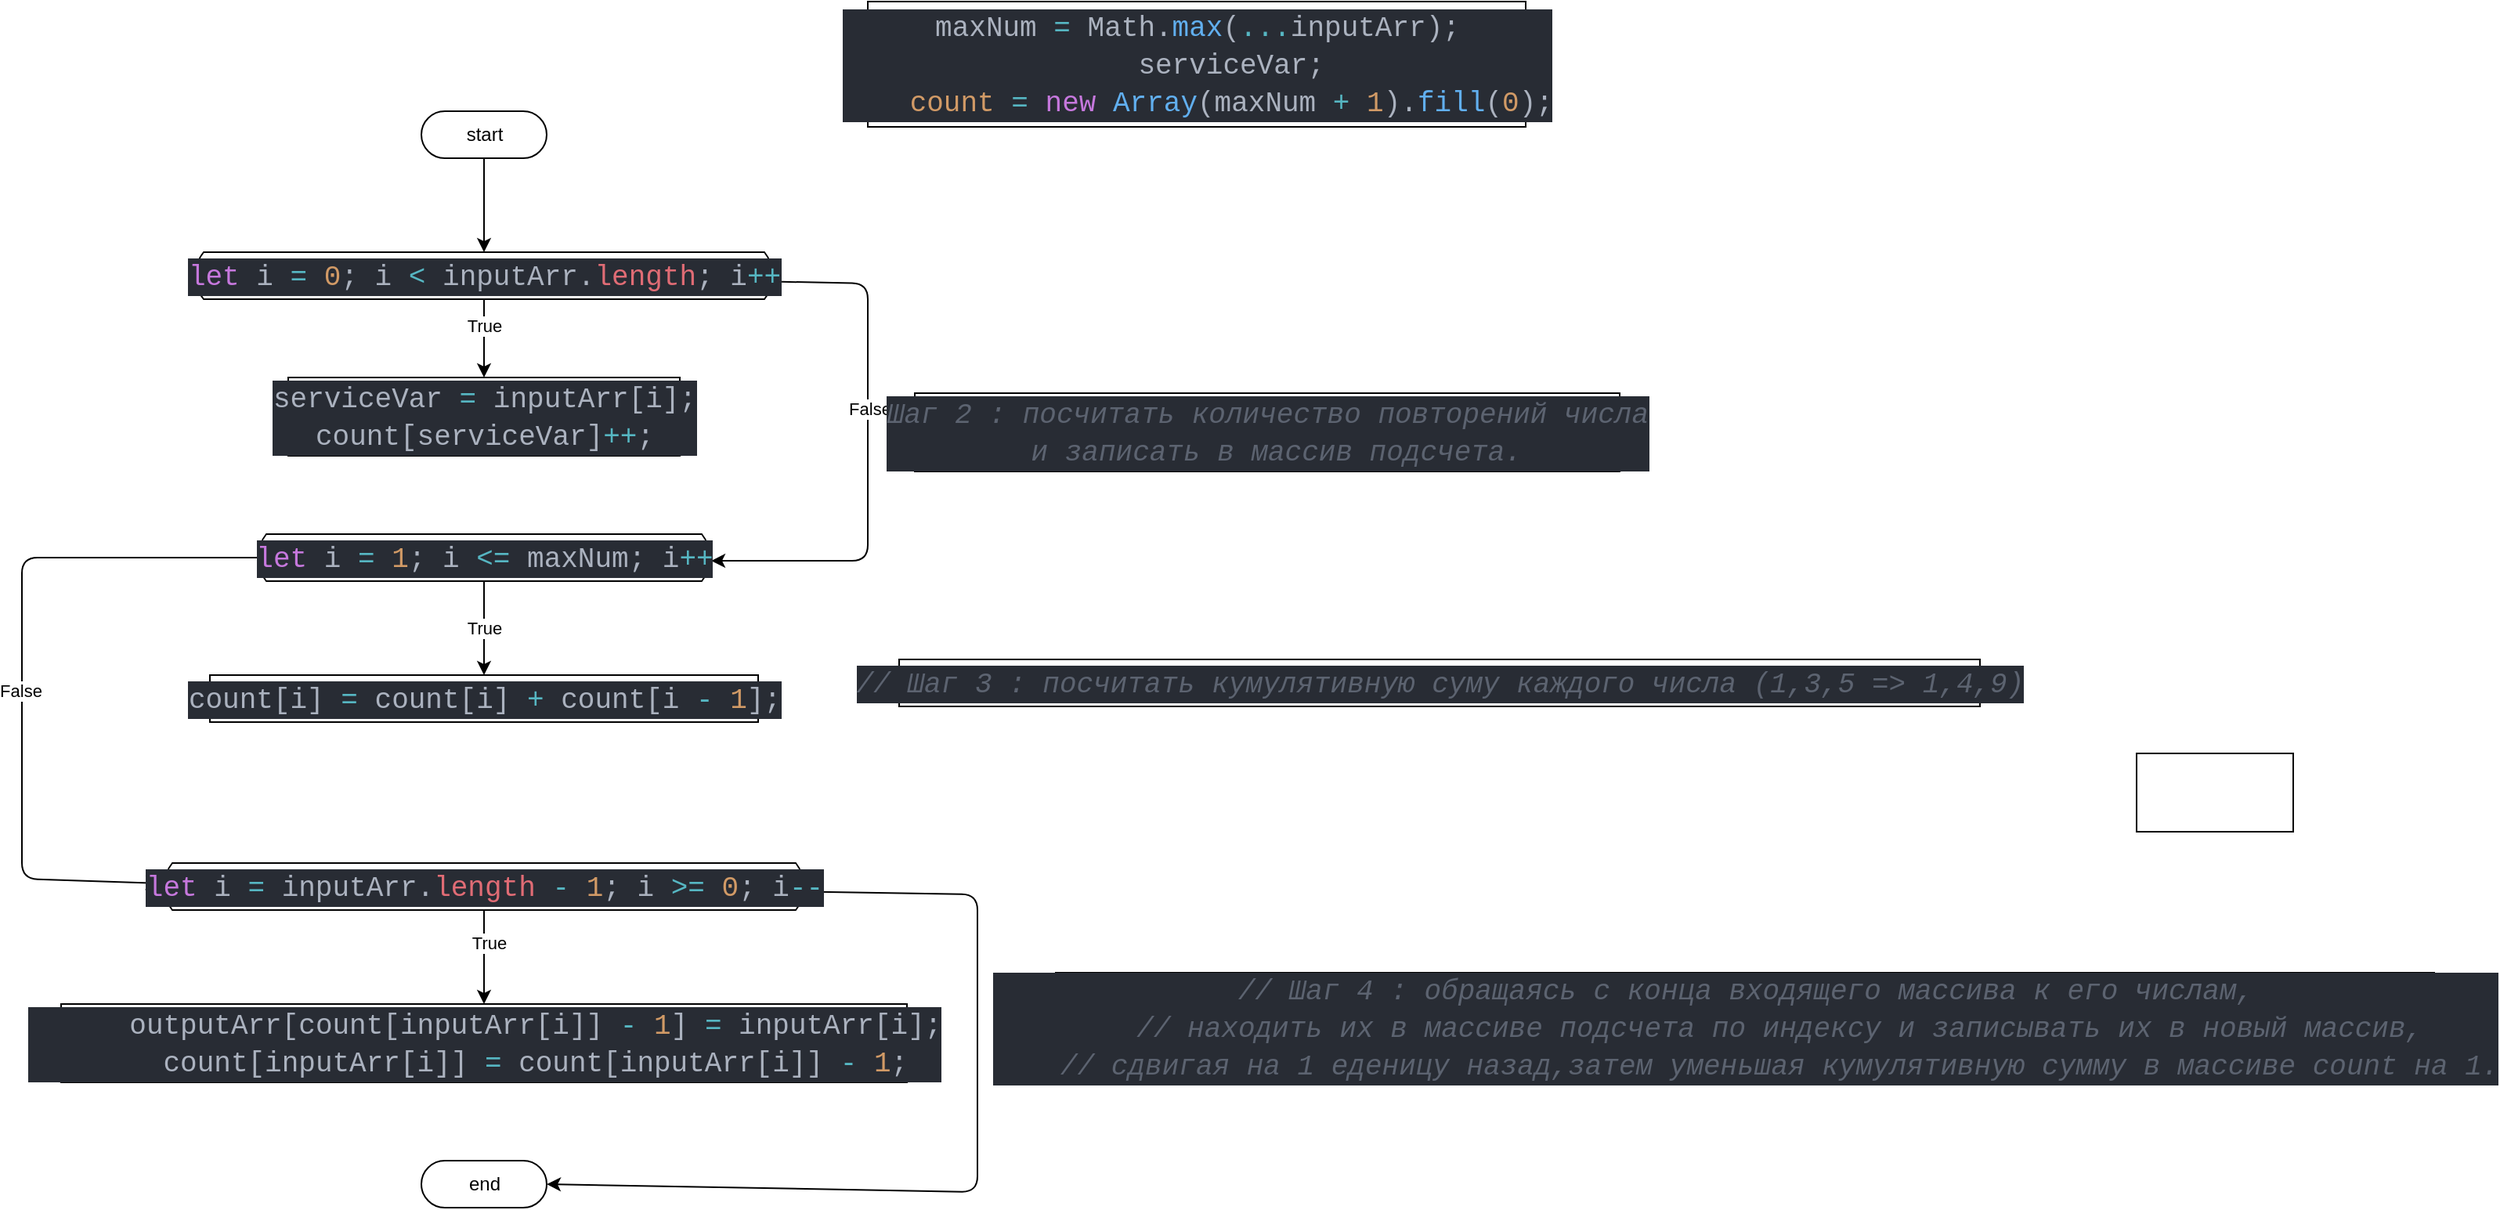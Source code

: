 <mxfile>
    <diagram id="y7dqcl6TtZw70LCDeQZ-" name="Page-1">
        <mxGraphModel dx="1325" dy="1699" grid="1" gridSize="10" guides="1" tooltips="1" connect="1" arrows="1" fold="1" page="1" pageScale="1" pageWidth="850" pageHeight="1100" math="0" shadow="0">
            <root>
                <mxCell id="0"/>
                <mxCell id="1" parent="0"/>
                <mxCell id="10" style="edgeStyle=none;html=1;entryX=0.5;entryY=0;entryDx=0;entryDy=0;entryPerimeter=0;" edge="1" parent="1" source="2" target="7">
                    <mxGeometry relative="1" as="geometry"/>
                </mxCell>
                <mxCell id="2" value="start" style="html=1;dashed=0;whitespace=wrap;shape=mxgraph.dfd.start" vertex="1" parent="1">
                    <mxGeometry x="335" y="50" width="80" height="30" as="geometry"/>
                </mxCell>
                <mxCell id="3" value="end" style="html=1;dashed=0;whitespace=wrap;shape=mxgraph.dfd.start" vertex="1" parent="1">
                    <mxGeometry x="335" y="720" width="80" height="30" as="geometry"/>
                </mxCell>
                <mxCell id="4" value="&lt;div style=&quot;color: rgb(171, 178, 191); background-color: rgb(40, 44, 52); font-family: MontserratAlternates-Regular, Consolas, &amp;quot;Courier New&amp;quot;, monospace; font-size: 18px; line-height: 24px;&quot;&gt;&lt;div&gt;maxNum &lt;span style=&quot;color: #56b6c2;&quot;&gt;=&lt;/span&gt; Math.&lt;span style=&quot;color: #61afef;&quot;&gt;max&lt;/span&gt;(&lt;span style=&quot;color: #56b6c2;&quot;&gt;...&lt;/span&gt;inputArr);&lt;/div&gt;&lt;div&gt;&amp;nbsp; &amp;nbsp; serviceVar;&lt;/div&gt;&lt;div&gt;&amp;nbsp; &amp;nbsp; &lt;span style=&quot;color: #d19a66;&quot;&gt;count&lt;/span&gt; &lt;span style=&quot;color: #56b6c2;&quot;&gt;=&lt;/span&gt; &lt;span style=&quot;color: #c678dd;&quot;&gt;new&lt;/span&gt; &lt;span style=&quot;color: #61afef;&quot;&gt;Array&lt;/span&gt;(maxNum &lt;span style=&quot;color: #56b6c2;&quot;&gt;+&lt;/span&gt; &lt;span style=&quot;color: #d19a66;&quot;&gt;1&lt;/span&gt;).&lt;span style=&quot;color: #61afef;&quot;&gt;fill&lt;/span&gt;(&lt;span style=&quot;color: #d19a66;&quot;&gt;0&lt;/span&gt;);&lt;/div&gt;&lt;/div&gt;" style="html=1;dashed=0;whitespace=wrap;" vertex="1" parent="1">
                    <mxGeometry x="620" y="-20" width="420" height="80" as="geometry"/>
                </mxCell>
                <mxCell id="5" value="&lt;div style=&quot;color: rgb(171, 178, 191); background-color: rgb(40, 44, 52); font-family: MontserratAlternates-Regular, Consolas, &amp;quot;Courier New&amp;quot;, monospace; font-size: 18px; line-height: 24px;&quot;&gt;&lt;span style=&quot;color: #5c6370;font-style: italic;&quot;&gt;// Шаг 3 : посчитать кумулятивную суму каждого числа (1,3,5 =&amp;gt; 1,4,9)&lt;/span&gt;&lt;/div&gt;" style="html=1;dashed=0;whitespace=wrap;" vertex="1" parent="1">
                    <mxGeometry x="640" y="400" width="690" height="30" as="geometry"/>
                </mxCell>
                <mxCell id="6" value="&lt;div style=&quot;color: rgb(171, 178, 191); background-color: rgb(40, 44, 52); font-family: MontserratAlternates-Regular, Consolas, &amp;quot;Courier New&amp;quot;, monospace; font-size: 18px; line-height: 24px;&quot;&gt;&lt;div&gt;serviceVar &lt;span style=&quot;color: #56b6c2;&quot;&gt;=&lt;/span&gt; inputArr[i];&lt;/div&gt;&lt;div&gt;count[serviceVar]&lt;span style=&quot;color: rgb(86, 182, 194);&quot;&gt;++&lt;/span&gt;;&lt;/div&gt;&lt;/div&gt;" style="html=1;dashed=0;whitespace=wrap;" vertex="1" parent="1">
                    <mxGeometry x="250" y="220" width="250" height="50" as="geometry"/>
                </mxCell>
                <mxCell id="14" style="edgeStyle=none;html=1;entryX=0.5;entryY=0;entryDx=0;entryDy=0;" edge="1" parent="1" source="7" target="6">
                    <mxGeometry relative="1" as="geometry"/>
                </mxCell>
                <mxCell id="15" value="True" style="edgeLabel;html=1;align=center;verticalAlign=middle;resizable=0;points=[];" vertex="1" connectable="0" parent="14">
                    <mxGeometry x="-0.333" relative="1" as="geometry">
                        <mxPoint as="offset"/>
                    </mxGeometry>
                </mxCell>
                <mxCell id="16" style="edgeStyle=none;html=1;entryX=1;entryY=0.567;entryDx=0;entryDy=0;entryPerimeter=0;" edge="1" parent="1" source="7" target="8">
                    <mxGeometry relative="1" as="geometry">
                        <mxPoint x="620" y="350" as="targetPoint"/>
                        <Array as="points">
                            <mxPoint x="620" y="160"/>
                            <mxPoint x="620" y="337"/>
                        </Array>
                    </mxGeometry>
                </mxCell>
                <mxCell id="18" value="False" style="edgeLabel;html=1;align=center;verticalAlign=middle;resizable=0;points=[];" vertex="1" connectable="0" parent="16">
                    <mxGeometry x="-0.168" y="1" relative="1" as="geometry">
                        <mxPoint as="offset"/>
                    </mxGeometry>
                </mxCell>
                <mxCell id="7" value="&lt;div style=&quot;color: rgb(171, 178, 191); background-color: rgb(40, 44, 52); font-family: MontserratAlternates-Regular, Consolas, &amp;quot;Courier New&amp;quot;, monospace; font-size: 18px; line-height: 24px;&quot;&gt;&lt;span style=&quot;color: #c678dd;&quot;&gt;let&lt;/span&gt; i &lt;span style=&quot;color: #56b6c2;&quot;&gt;=&lt;/span&gt; &lt;span style=&quot;color: #d19a66;&quot;&gt;0&lt;/span&gt;; i &lt;span style=&quot;color: #56b6c2;&quot;&gt;&amp;lt;&lt;/span&gt; inputArr.&lt;span style=&quot;color: #e06c75;&quot;&gt;length&lt;/span&gt;; i&lt;span style=&quot;color: #56b6c2;&quot;&gt;++&lt;/span&gt;&lt;/div&gt;" style="html=1;dashed=0;whitespace=wrap;shape=mxgraph.dfd.loop" vertex="1" parent="1">
                    <mxGeometry x="190" y="140" width="370" height="30" as="geometry"/>
                </mxCell>
                <mxCell id="17" value="True" style="edgeStyle=none;html=1;entryX=0.5;entryY=0;entryDx=0;entryDy=0;" edge="1" parent="1" source="8" target="11">
                    <mxGeometry relative="1" as="geometry"/>
                </mxCell>
                <mxCell id="19" style="edgeStyle=none;html=1;entryX=-0.005;entryY=0.433;entryDx=0;entryDy=0;entryPerimeter=0;" edge="1" parent="1" source="8" target="9">
                    <mxGeometry relative="1" as="geometry">
                        <mxPoint x="80" y="610" as="targetPoint"/>
                        <Array as="points">
                            <mxPoint x="80" y="335"/>
                            <mxPoint x="80" y="540"/>
                        </Array>
                    </mxGeometry>
                </mxCell>
                <mxCell id="20" value="False" style="edgeLabel;html=1;align=center;verticalAlign=middle;resizable=0;points=[];" vertex="1" connectable="0" parent="19">
                    <mxGeometry x="0.061" y="-1" relative="1" as="geometry">
                        <mxPoint as="offset"/>
                    </mxGeometry>
                </mxCell>
                <mxCell id="8" value="&lt;div style=&quot;color: rgb(171, 178, 191); background-color: rgb(40, 44, 52); font-family: MontserratAlternates-Regular, Consolas, &amp;quot;Courier New&amp;quot;, monospace; font-size: 18px; line-height: 24px;&quot;&gt;&lt;span style=&quot;color: #c678dd;&quot;&gt;let&lt;/span&gt; i &lt;span style=&quot;color: #56b6c2;&quot;&gt;=&lt;/span&gt; &lt;span style=&quot;color: #d19a66;&quot;&gt;1&lt;/span&gt;; i &lt;span style=&quot;color: #56b6c2;&quot;&gt;&amp;lt;=&lt;/span&gt; maxNum; i&lt;span style=&quot;color: #56b6c2;&quot;&gt;++&lt;/span&gt;&lt;/div&gt;" style="html=1;dashed=0;whitespace=wrap;shape=mxgraph.dfd.loop" vertex="1" parent="1">
                    <mxGeometry x="230" y="320" width="290" height="30" as="geometry"/>
                </mxCell>
                <mxCell id="23" style="edgeStyle=none;html=1;" edge="1" parent="1" source="9" target="21">
                    <mxGeometry relative="1" as="geometry"/>
                </mxCell>
                <mxCell id="24" value="True" style="edgeLabel;html=1;align=center;verticalAlign=middle;resizable=0;points=[];" vertex="1" connectable="0" parent="23">
                    <mxGeometry x="0.483" y="1" relative="1" as="geometry">
                        <mxPoint x="2" y="-24" as="offset"/>
                    </mxGeometry>
                </mxCell>
                <mxCell id="25" style="edgeStyle=none;html=1;entryX=1;entryY=0.5;entryDx=0;entryDy=0;entryPerimeter=0;" edge="1" parent="1" source="9" target="3">
                    <mxGeometry relative="1" as="geometry">
                        <mxPoint x="690" y="790" as="targetPoint"/>
                        <Array as="points">
                            <mxPoint x="690" y="550"/>
                            <mxPoint x="690" y="740"/>
                        </Array>
                    </mxGeometry>
                </mxCell>
                <mxCell id="9" value="&lt;div style=&quot;color: rgb(171, 178, 191); background-color: rgb(40, 44, 52); font-family: MontserratAlternates-Regular, Consolas, &amp;quot;Courier New&amp;quot;, monospace; font-size: 18px; line-height: 24px;&quot;&gt;&lt;span style=&quot;color: #c678dd;&quot;&gt;let&lt;/span&gt; i &lt;span style=&quot;color: #56b6c2;&quot;&gt;=&lt;/span&gt; inputArr.&lt;span style=&quot;color: #e06c75;&quot;&gt;length&lt;/span&gt; &lt;span style=&quot;color: #56b6c2;&quot;&gt;-&lt;/span&gt; &lt;span style=&quot;color: #d19a66;&quot;&gt;1&lt;/span&gt;; i &lt;span style=&quot;color: #56b6c2;&quot;&gt;&amp;gt;=&lt;/span&gt; &lt;span style=&quot;color: #d19a66;&quot;&gt;0&lt;/span&gt;; i&lt;span style=&quot;color: #56b6c2;&quot;&gt;--&lt;/span&gt;&lt;/div&gt;" style="html=1;dashed=0;whitespace=wrap;shape=mxgraph.dfd.loop" vertex="1" parent="1">
                    <mxGeometry x="170" y="530" width="410" height="30" as="geometry"/>
                </mxCell>
                <mxCell id="11" value="&lt;div style=&quot;color: rgb(171, 178, 191); background-color: rgb(40, 44, 52); font-family: MontserratAlternates-Regular, Consolas, &amp;quot;Courier New&amp;quot;, monospace; font-size: 18px; line-height: 24px;&quot;&gt;count[i] &lt;span style=&quot;color: #56b6c2;&quot;&gt;=&lt;/span&gt; count[i] &lt;span style=&quot;color: #56b6c2;&quot;&gt;+&lt;/span&gt; count[i &lt;span style=&quot;color: #56b6c2;&quot;&gt;-&lt;/span&gt; &lt;span style=&quot;color: #d19a66;&quot;&gt;1&lt;/span&gt;];&lt;/div&gt;" style="html=1;dashed=0;whitespace=wrap;" vertex="1" parent="1">
                    <mxGeometry x="200" y="410" width="350" height="30" as="geometry"/>
                </mxCell>
                <mxCell id="12" value="&lt;div style=&quot;color: rgb(171, 178, 191); background-color: rgb(40, 44, 52); font-family: MontserratAlternates-Regular, Consolas, &amp;quot;Courier New&amp;quot;, monospace; font-size: 18px; line-height: 24px;&quot;&gt;&lt;div&gt;&lt;span style=&quot;color: #5c6370;font-style: italic;&quot;&gt;// Шаг 4 : обращаясь с конца входящего массива к его числам,&lt;/span&gt;&lt;/div&gt;&lt;div&gt;&amp;nbsp; &amp;nbsp; &lt;span style=&quot;color: #5c6370;font-style: italic;&quot;&gt;// находить их в массиве подсчета по индексу и записывать их в новый массив,&lt;/span&gt;&lt;/div&gt;&lt;div&gt;&amp;nbsp; &amp;nbsp; &lt;span style=&quot;color: #5c6370;font-style: italic;&quot;&gt;// сдвигая на 1 еденицу назад,затем уменьшая кумулятивную сумму в массиве count на 1.&lt;/span&gt;&lt;/div&gt;&lt;/div&gt;" style="html=1;dashed=0;whitespace=wrap;" vertex="1" parent="1">
                    <mxGeometry x="740" y="600" width="880" height="70" as="geometry"/>
                </mxCell>
                <mxCell id="13" value="&lt;div style=&quot;color: rgb(171, 178, 191); background-color: rgb(40, 44, 52); font-family: MontserratAlternates-Regular, Consolas, &amp;quot;Courier New&amp;quot;, monospace; font-size: 18px; line-height: 24px;&quot;&gt;&lt;span style=&quot;color: #5c6370;font-style: italic;&quot;&gt;Шаг 2 : посчитать количество повторений числа&lt;/span&gt;&lt;/div&gt;&lt;div style=&quot;color: rgb(171, 178, 191); background-color: rgb(40, 44, 52); font-family: MontserratAlternates-Regular, Consolas, &amp;quot;Courier New&amp;quot;, monospace; font-size: 18px; line-height: 24px;&quot;&gt;&lt;span style=&quot;color: #5c6370;font-style: italic;&quot;&gt;&amp;nbsp;и записать в массив подсчета.&lt;/span&gt;&lt;/div&gt;" style="html=1;dashed=0;whitespace=wrap;" vertex="1" parent="1">
                    <mxGeometry x="650" y="230" width="450" height="50" as="geometry"/>
                </mxCell>
                <mxCell id="21" value="&lt;div style=&quot;color: rgb(171, 178, 191); background-color: rgb(40, 44, 52); font-family: MontserratAlternates-Regular, Consolas, &amp;quot;Courier New&amp;quot;, monospace; font-size: 18px; line-height: 24px;&quot;&gt;&lt;div&gt;&amp;nbsp; &amp;nbsp; &amp;nbsp; outputArr[count[inputArr[i]] &lt;span style=&quot;color: #56b6c2;&quot;&gt;-&lt;/span&gt; &lt;span style=&quot;color: #d19a66;&quot;&gt;1&lt;/span&gt;] &lt;span style=&quot;color: #56b6c2;&quot;&gt;=&lt;/span&gt; inputArr[i];&lt;/div&gt;&lt;div&gt;&amp;nbsp; &amp;nbsp; &amp;nbsp; count[inputArr[i]] &lt;span style=&quot;color: #56b6c2;&quot;&gt;=&lt;/span&gt; count[inputArr[i]] &lt;span style=&quot;color: #56b6c2;&quot;&gt;-&lt;/span&gt; &lt;span style=&quot;color: #d19a66;&quot;&gt;1&lt;/span&gt;;&lt;/div&gt;&lt;/div&gt;" style="html=1;dashed=0;whitespace=wrap;" vertex="1" parent="1">
                    <mxGeometry x="105" y="620" width="540" height="50" as="geometry"/>
                </mxCell>
                <mxCell id="22" value="" style="html=1;dashed=0;whitespace=wrap;" vertex="1" parent="1">
                    <mxGeometry x="1430" y="460" width="100" height="50" as="geometry"/>
                </mxCell>
            </root>
        </mxGraphModel>
    </diagram>
</mxfile>